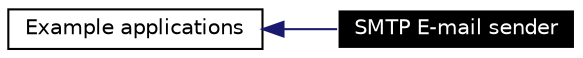 digraph structs
{
  edge [fontname="Helvetica",fontsize=8,labelfontname="Helvetica",labelfontsize=8];
  node [fontname="Helvetica",fontsize=10,shape=record];
rankdir=LR;
  Node0 [label="SMTP E-mail sender",height=0.2,width=0.4,color="white", fillcolor="black", style="filled" fontcolor="white"];
  Node1 [label="Example applications",height=0.2,width=0.4,color="black", fillcolor="white", style="filled",URL="$a00060.html"];
  Node1->Node0 [shape=plaintext, color="midnightblue", dir="back", style="solid"];
}
